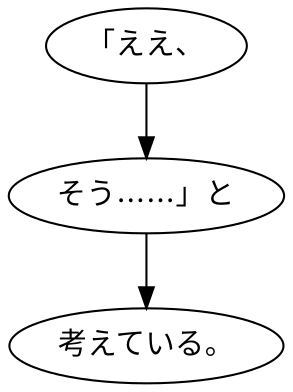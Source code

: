 digraph graph5240 {
	node0 [label="「ええ、"];
	node1 [label="そう……」と"];
	node2 [label="考えている。"];
	node0 -> node1;
	node1 -> node2;
}
